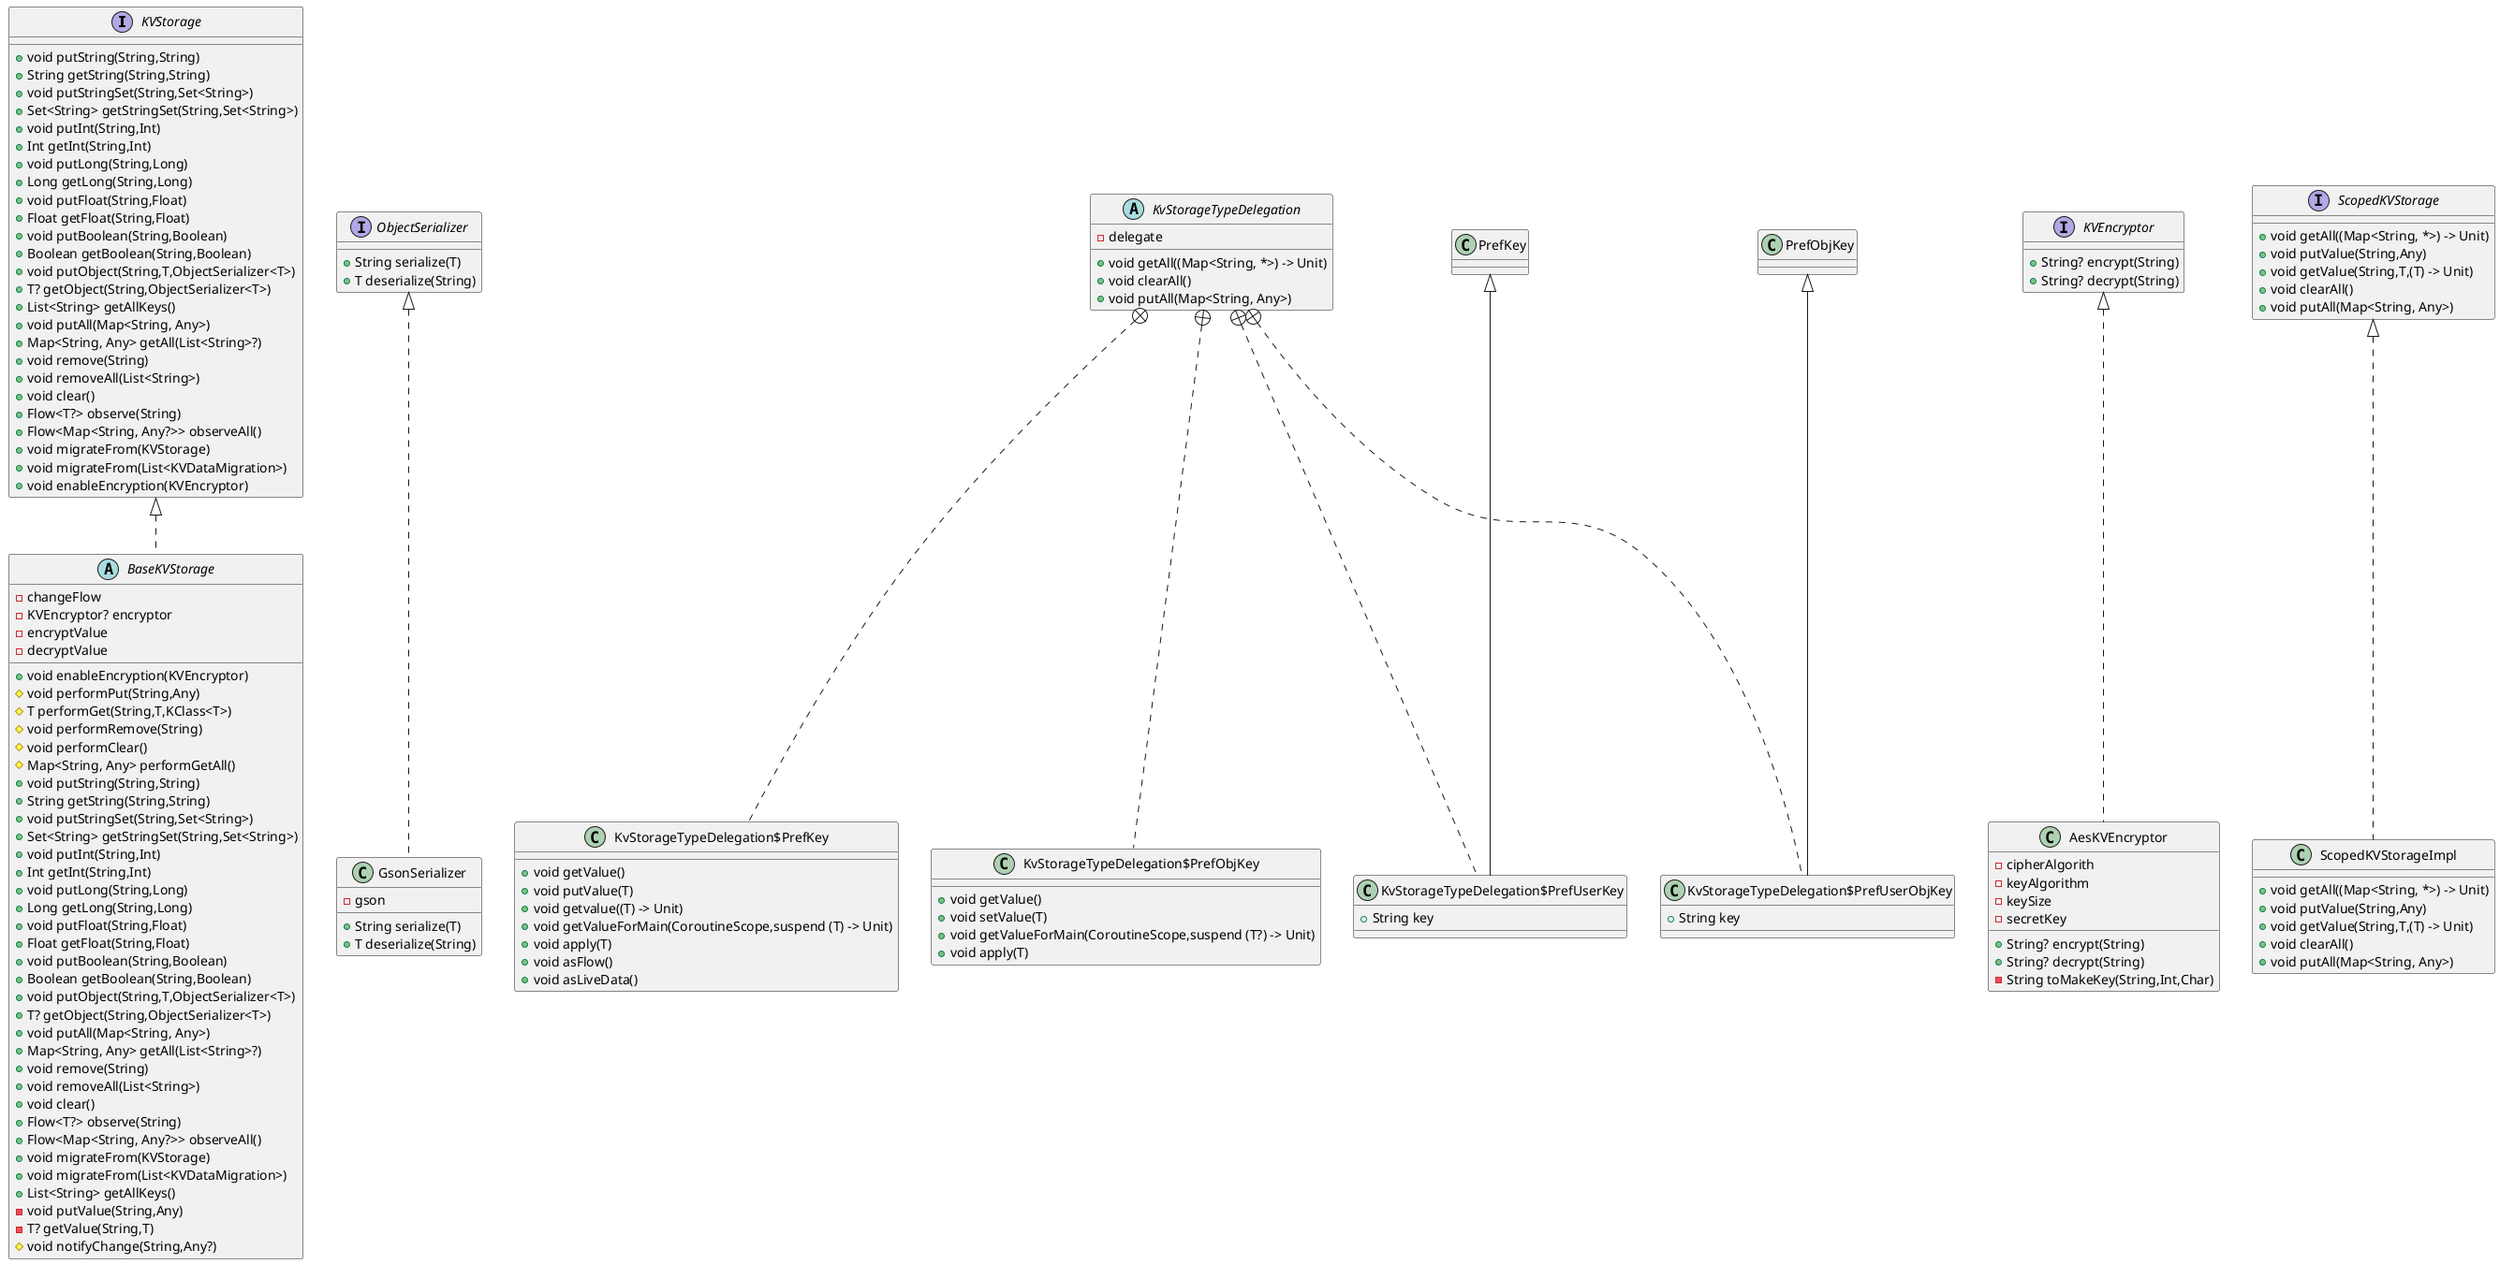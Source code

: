 @startuml
interface KVStorage {
+ void putString(String,String)
+ String getString(String,String)
+ void putStringSet(String,Set<String>)
+ Set<String> getStringSet(String,Set<String>)
+ void putInt(String,Int)
+ Int getInt(String,Int)
+ void putLong(String,Long)
+ Long getLong(String,Long)
+ void putFloat(String,Float)
+ Float getFloat(String,Float)
+ void putBoolean(String,Boolean)
+ Boolean getBoolean(String,Boolean)
+ void putObject(String,T,ObjectSerializer<T>)
+ T? getObject(String,ObjectSerializer<T>)
+ List<String> getAllKeys()
+ void putAll(Map<String, Any>)
+ Map<String, Any> getAll(List<String>?)
+ void remove(String)
+ void removeAll(List<String>)
+ void clear()
+ Flow<T?> observe(String)
+ Flow<Map<String, Any?>> observeAll()
+ void migrateFrom(KVStorage)
+ void migrateFrom(List<KVDataMigration>)
+ void enableEncryption(KVEncryptor)
}

interface ObjectSerializer {
+ String serialize(T)
+ T deserialize(String)
}

class KvStorageTypeDelegation$PrefKey {
+ void getValue()
+ void putValue(T)
+ void getvalue((T) -> Unit)
+ void getValueForMain(CoroutineScope,suspend (T) -> Unit)
+ void apply(T)
+ void asFlow()
+ void asLiveData()
}

class KvStorageTypeDelegation$PrefObjKey {
+ void getValue()
+ void setValue(T)
+ void getValueForMain(CoroutineScope,suspend (T?) -> Unit)
+ void apply(T)
}

class KvStorageTypeDelegation$PrefUserKey {
+ String key
}

class KvStorageTypeDelegation$PrefUserObjKey {
+ String key
}

abstract class KvStorageTypeDelegation {
-  delegate
+ void getAll((Map<String, *>) -> Unit)
+ void clearAll()
+ void putAll(Map<String, Any>)
}


class AesKVEncryptor {
-  cipherAlgorith
-  keyAlgorithm
-  keySize
-  secretKey
+ String? encrypt(String)
+ String? decrypt(String)
- String toMakeKey(String,Int,Char)
}


abstract class BaseKVStorage {
-  changeFlow
- KVEncryptor? encryptor
-  encryptValue
-  decryptValue
+ void enableEncryption(KVEncryptor)
# void performPut(String,Any)
# T performGet(String,T,KClass<T>)
# void performRemove(String)
# void performClear()
# Map<String, Any> performGetAll()
+ void putString(String,String)
+ String getString(String,String)
+ void putStringSet(String,Set<String>)
+ Set<String> getStringSet(String,Set<String>)
+ void putInt(String,Int)
+ Int getInt(String,Int)
+ void putLong(String,Long)
+ Long getLong(String,Long)
+ void putFloat(String,Float)
+ Float getFloat(String,Float)
+ void putBoolean(String,Boolean)
+ Boolean getBoolean(String,Boolean)
+ void putObject(String,T,ObjectSerializer<T>)
+ T? getObject(String,ObjectSerializer<T>)
+ void putAll(Map<String, Any>)
+ Map<String, Any> getAll(List<String>?)
+ void remove(String)
+ void removeAll(List<String>)
+ void clear()
+ Flow<T?> observe(String)
+ Flow<Map<String, Any?>> observeAll()
+ void migrateFrom(KVStorage)
+ void migrateFrom(List<KVDataMigration>)
+ List<String> getAllKeys()
- void putValue(String,Any)
- T? getValue(String,T)
# void notifyChange(String,Any?)
}


interface KVEncryptor {
+ String? encrypt(String)
+ String? decrypt(String)
}

class ScopedKVStorageImpl {
+ void getAll((Map<String, *>) -> Unit)
+ void putValue(String,Any)
+ void getValue(String,T,(T) -> Unit)
+ void clearAll()
+ void putAll(Map<String, Any>)
}

class GsonSerializer {
-  gson
+ String serialize(T)
+ T deserialize(String)
}


interface ScopedKVStorage {
+ void getAll((Map<String, *>) -> Unit)
+ void putValue(String,Any)
+ void getValue(String,T,(T) -> Unit)
+ void clearAll()
+ void putAll(Map<String, Any>)
}



KvStorageTypeDelegation +.. KvStorageTypeDelegation$PrefKey
KvStorageTypeDelegation +.. KvStorageTypeDelegation$PrefObjKey
KvStorageTypeDelegation +.. KvStorageTypeDelegation$PrefUserKey
PrefKey <|-- KvStorageTypeDelegation$PrefUserKey
KvStorageTypeDelegation +.. KvStorageTypeDelegation$PrefUserObjKey
PrefObjKey <|-- KvStorageTypeDelegation$PrefUserObjKey
KVEncryptor <|.. AesKVEncryptor
KVStorage <|.. BaseKVStorage
ScopedKVStorage <|.. ScopedKVStorageImpl
ObjectSerializer <|.. GsonSerializer
@enduml